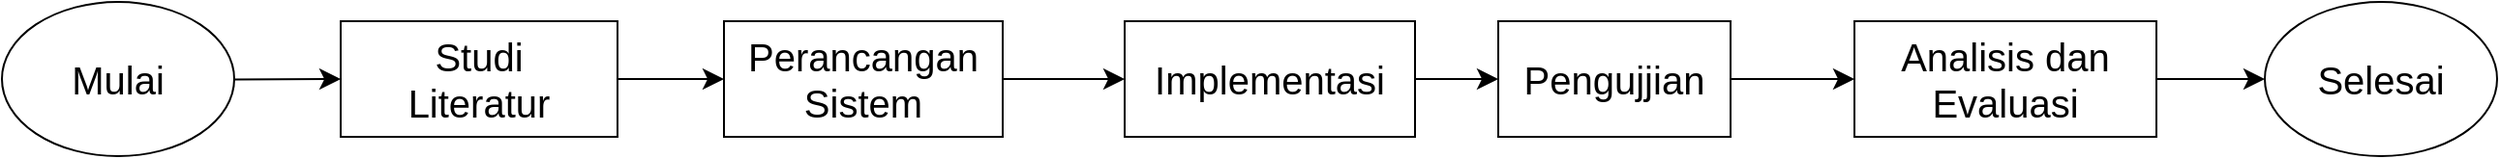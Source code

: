 <mxfile version="25.0.1" pages="3">
  <diagram name="Page-1" id="fEfEK3lMf5IORS8Htr2S">
    <mxGraphModel dx="926" dy="209" grid="0" gridSize="10" guides="1" tooltips="1" connect="1" arrows="1" fold="1" page="0" pageScale="1" pageWidth="850" pageHeight="1100" math="0" shadow="0">
      <root>
        <mxCell id="0" />
        <mxCell id="1" parent="0" />
        <mxCell id="kqiIdmSvPIW-TrbX2fSC-3" style="edgeStyle=none;curved=1;rounded=0;orthogonalLoop=1;jettySize=auto;html=1;fontSize=12;startSize=8;endSize=8;" parent="1" source="kqiIdmSvPIW-TrbX2fSC-1" target="kqiIdmSvPIW-TrbX2fSC-2" edge="1">
          <mxGeometry relative="1" as="geometry" />
        </mxCell>
        <mxCell id="kqiIdmSvPIW-TrbX2fSC-1" value="&lt;font style=&quot;font-size: 20px;&quot;&gt;Mulai&lt;/font&gt;" style="ellipse;whiteSpace=wrap;html=1;" parent="1" vertex="1">
          <mxGeometry x="-366" y="488" width="120" height="80" as="geometry" />
        </mxCell>
        <mxCell id="kqiIdmSvPIW-TrbX2fSC-5" style="edgeStyle=none;curved=1;rounded=0;orthogonalLoop=1;jettySize=auto;html=1;fontSize=12;startSize=8;endSize=8;" parent="1" source="kqiIdmSvPIW-TrbX2fSC-2" target="kqiIdmSvPIW-TrbX2fSC-4" edge="1">
          <mxGeometry relative="1" as="geometry" />
        </mxCell>
        <mxCell id="kqiIdmSvPIW-TrbX2fSC-2" value="&lt;font style=&quot;font-size: 20px;&quot;&gt;Studi&lt;/font&gt;&lt;div&gt;&lt;font style=&quot;font-size: 20px;&quot;&gt;Literatur&lt;/font&gt;&lt;/div&gt;" style="rounded=0;whiteSpace=wrap;html=1;" parent="1" vertex="1">
          <mxGeometry x="-191" y="498" width="143" height="60" as="geometry" />
        </mxCell>
        <mxCell id="kqiIdmSvPIW-TrbX2fSC-14" style="edgeStyle=none;curved=1;rounded=0;orthogonalLoop=1;jettySize=auto;html=1;fontSize=12;startSize=8;endSize=8;" parent="1" source="kqiIdmSvPIW-TrbX2fSC-4" target="kqiIdmSvPIW-TrbX2fSC-6" edge="1">
          <mxGeometry relative="1" as="geometry" />
        </mxCell>
        <mxCell id="kqiIdmSvPIW-TrbX2fSC-4" value="&lt;font style=&quot;font-size: 20px;&quot;&gt;Perancangan&lt;/font&gt;&lt;div&gt;&lt;font style=&quot;font-size: 20px;&quot;&gt;Sistem&lt;/font&gt;&lt;/div&gt;" style="rounded=0;whiteSpace=wrap;html=1;" parent="1" vertex="1">
          <mxGeometry x="7" y="498" width="144" height="60" as="geometry" />
        </mxCell>
        <mxCell id="kqiIdmSvPIW-TrbX2fSC-9" style="edgeStyle=none;curved=1;rounded=0;orthogonalLoop=1;jettySize=auto;html=1;entryX=0;entryY=0.5;entryDx=0;entryDy=0;fontSize=12;startSize=8;endSize=8;" parent="1" source="kqiIdmSvPIW-TrbX2fSC-6" target="kqiIdmSvPIW-TrbX2fSC-8" edge="1">
          <mxGeometry relative="1" as="geometry" />
        </mxCell>
        <mxCell id="kqiIdmSvPIW-TrbX2fSC-6" value="&lt;font style=&quot;font-size: 20px;&quot;&gt;Implementasi&lt;/font&gt;" style="rounded=0;whiteSpace=wrap;html=1;" parent="1" vertex="1">
          <mxGeometry x="214" y="498" width="150" height="60" as="geometry" />
        </mxCell>
        <mxCell id="kqiIdmSvPIW-TrbX2fSC-11" style="edgeStyle=none;curved=1;rounded=0;orthogonalLoop=1;jettySize=auto;html=1;entryX=0;entryY=0.5;entryDx=0;entryDy=0;fontSize=12;startSize=8;endSize=8;" parent="1" source="kqiIdmSvPIW-TrbX2fSC-8" target="kqiIdmSvPIW-TrbX2fSC-10" edge="1">
          <mxGeometry relative="1" as="geometry" />
        </mxCell>
        <mxCell id="kqiIdmSvPIW-TrbX2fSC-8" value="&lt;font style=&quot;font-size: 20px;&quot;&gt;Pengujjian&lt;/font&gt;" style="rounded=0;whiteSpace=wrap;html=1;" parent="1" vertex="1">
          <mxGeometry x="407" y="498" width="120" height="60" as="geometry" />
        </mxCell>
        <mxCell id="kqiIdmSvPIW-TrbX2fSC-13" style="edgeStyle=none;curved=1;rounded=0;orthogonalLoop=1;jettySize=auto;html=1;fontSize=12;startSize=8;endSize=8;" parent="1" source="kqiIdmSvPIW-TrbX2fSC-10" target="kqiIdmSvPIW-TrbX2fSC-12" edge="1">
          <mxGeometry relative="1" as="geometry" />
        </mxCell>
        <mxCell id="kqiIdmSvPIW-TrbX2fSC-10" value="&lt;font style=&quot;font-size: 20px;&quot;&gt;Analisis dan&lt;/font&gt;&lt;div&gt;&lt;font style=&quot;font-size: 20px;&quot;&gt;Evaluasi&lt;/font&gt;&lt;/div&gt;" style="rounded=0;whiteSpace=wrap;html=1;" parent="1" vertex="1">
          <mxGeometry x="591" y="498" width="156" height="60" as="geometry" />
        </mxCell>
        <mxCell id="kqiIdmSvPIW-TrbX2fSC-12" value="&lt;font style=&quot;font-size: 20px;&quot;&gt;Selesai&lt;/font&gt;" style="ellipse;whiteSpace=wrap;html=1;" parent="1" vertex="1">
          <mxGeometry x="803" y="488" width="120" height="80" as="geometry" />
        </mxCell>
      </root>
    </mxGraphModel>
  </diagram>
  <diagram id="XebYH0O7Da_QA7DbEOIz" name="Page-2">
    <mxGraphModel dx="3364" dy="1230" grid="0" gridSize="10" guides="1" tooltips="1" connect="1" arrows="1" fold="1" page="0" pageScale="1" pageWidth="850" pageHeight="1100" math="0" shadow="0">
      <root>
        <mxCell id="0" />
        <mxCell id="1" parent="0" />
        <mxCell id="PWRWyr70yXMViiYPrIpg-1" style="edgeStyle=orthogonalEdgeStyle;rounded=0;orthogonalLoop=1;jettySize=auto;html=1;entryX=0;entryY=0.5;entryDx=0;entryDy=0;" edge="1" parent="1" source="PWRWyr70yXMViiYPrIpg-2" target="PWRWyr70yXMViiYPrIpg-4">
          <mxGeometry relative="1" as="geometry">
            <mxPoint x="-480" y="590" as="targetPoint" />
          </mxGeometry>
        </mxCell>
        <mxCell id="PWRWyr70yXMViiYPrIpg-2" value="&lt;font style=&quot;font-size: 20px;&quot;&gt;Mulai&lt;/font&gt;" style="ellipse;whiteSpace=wrap;html=1;" vertex="1" parent="1">
          <mxGeometry x="-640" y="390" width="160" height="120" as="geometry" />
        </mxCell>
        <mxCell id="PWRWyr70yXMViiYPrIpg-3" style="edgeStyle=orthogonalEdgeStyle;rounded=0;orthogonalLoop=1;jettySize=auto;html=1;entryX=0;entryY=0.5;entryDx=0;entryDy=0;" edge="1" parent="1" source="PWRWyr70yXMViiYPrIpg-4" target="PWRWyr70yXMViiYPrIpg-12">
          <mxGeometry relative="1" as="geometry" />
        </mxCell>
        <mxCell id="PWRWyr70yXMViiYPrIpg-4" value="&lt;font style=&quot;font-size: 20px;&quot;&gt;Inisialisasi Sistem&lt;/font&gt;" style="rounded=0;whiteSpace=wrap;html=1;" vertex="1" parent="1">
          <mxGeometry x="-440" y="550" width="200" height="80" as="geometry" />
        </mxCell>
        <mxCell id="_tGlB0ukCoVsSV-JaNyE-14" style="edgeStyle=none;curved=1;rounded=0;orthogonalLoop=1;jettySize=auto;html=1;entryX=0;entryY=0.5;entryDx=0;entryDy=0;fontSize=12;startSize=8;endSize=8;" edge="1" parent="1" source="PWRWyr70yXMViiYPrIpg-10" target="PWRWyr70yXMViiYPrIpg-36">
          <mxGeometry relative="1" as="geometry" />
        </mxCell>
        <mxCell id="PWRWyr70yXMViiYPrIpg-10" value="&lt;span style=&quot;font-size: 20px;&quot;&gt;Kelembapan&lt;/span&gt;&lt;div&gt;&lt;span style=&quot;font-size: 20px;&quot;&gt;Cukup?&lt;/span&gt;&lt;/div&gt;" style="rhombus;whiteSpace=wrap;html=1;" vertex="1" parent="1">
          <mxGeometry x="120" y="510" width="160" height="160" as="geometry" />
        </mxCell>
        <mxCell id="PWRWyr70yXMViiYPrIpg-11" style="edgeStyle=orthogonalEdgeStyle;rounded=0;orthogonalLoop=1;jettySize=auto;html=1;" edge="1" parent="1" source="PWRWyr70yXMViiYPrIpg-12" target="PWRWyr70yXMViiYPrIpg-10">
          <mxGeometry relative="1" as="geometry" />
        </mxCell>
        <mxCell id="PWRWyr70yXMViiYPrIpg-12" value="&lt;span style=&quot;color: rgb(0, 0, 0); font-family: Helvetica; font-style: normal; font-variant-ligatures: normal; font-variant-caps: normal; font-weight: 400; letter-spacing: normal; orphans: 2; text-align: center; text-indent: 0px; text-transform: none; widows: 2; word-spacing: 0px; -webkit-text-stroke-width: 0px; white-space: normal; background-color: rgb(251, 251, 251); text-decoration-thickness: initial; text-decoration-style: initial; text-decoration-color: initial; float: none; display: inline !important;&quot;&gt;&lt;font style=&quot;font-size: 20px;&quot;&gt;Baca Data&lt;/font&gt;&lt;/span&gt;&lt;div&gt;&lt;span style=&quot;color: rgb(0, 0, 0); font-family: Helvetica; font-style: normal; font-variant-ligatures: normal; font-variant-caps: normal; font-weight: 400; letter-spacing: normal; orphans: 2; text-align: center; text-indent: 0px; text-transform: none; widows: 2; word-spacing: 0px; -webkit-text-stroke-width: 0px; white-space: normal; background-color: rgb(251, 251, 251); text-decoration-thickness: initial; text-decoration-style: initial; text-decoration-color: initial; float: none; display: inline !important;&quot;&gt;&lt;font style=&quot;font-size: 20px;&quot;&gt;Sensor&lt;/font&gt;&lt;/span&gt;&lt;/div&gt;" style="shape=parallelogram;perimeter=parallelogramPerimeter;whiteSpace=wrap;html=1;fixedSize=1;" vertex="1" parent="1">
          <mxGeometry x="-160" y="550" width="200" height="80" as="geometry" />
        </mxCell>
        <mxCell id="PWRWyr70yXMViiYPrIpg-15" value="&lt;font face=&quot;Helvetica&quot; style=&quot;font-size: 20px;&quot;&gt;Matikan Solenoid Valve dan Pompa&lt;/font&gt;" style="rounded=0;whiteSpace=wrap;html=1;" vertex="1" parent="1">
          <mxGeometry x="1036" y="384" width="200" height="80" as="geometry" />
        </mxCell>
        <mxCell id="PWRWyr70yXMViiYPrIpg-16" value="" style="edgeStyle=orthogonalEdgeStyle;rounded=0;orthogonalLoop=1;jettySize=auto;html=1;" edge="1" parent="1" source="PWRWyr70yXMViiYPrIpg-17" target="PWRWyr70yXMViiYPrIpg-21">
          <mxGeometry relative="1" as="geometry" />
        </mxCell>
        <mxCell id="PWRWyr70yXMViiYPrIpg-17" value="&lt;span style=&quot;font-size: 20px;&quot;&gt;Apakah suhu&amp;nbsp;&lt;/span&gt;&lt;div&gt;&lt;span style=&quot;font-size: 20px;&quot;&gt;diatas 30&amp;nbsp;&lt;/span&gt;&lt;/div&gt;&lt;div&gt;&lt;span style=&quot;font-size: 20px;&quot;&gt;derajat celcius?&lt;/span&gt;&lt;/div&gt;" style="rhombus;whiteSpace=wrap;html=1;" vertex="1" parent="1">
          <mxGeometry x="498" y="737" width="237.5" height="170" as="geometry" />
        </mxCell>
        <mxCell id="PWRWyr70yXMViiYPrIpg-21" value="&lt;font style=&quot;font-size: 20px;&quot;&gt;Aktifkan Solenoid Valve dan Pompa&lt;/font&gt;" style="whiteSpace=wrap;html=1;" vertex="1" parent="1">
          <mxGeometry x="953" y="782" width="310" height="80" as="geometry" />
        </mxCell>
        <mxCell id="PWRWyr70yXMViiYPrIpg-31" style="edgeStyle=orthogonalEdgeStyle;rounded=0;orthogonalLoop=1;jettySize=auto;html=1;entryX=0;entryY=0.5;entryDx=0;entryDy=0;" edge="1" parent="1" source="PWRWyr70yXMViiYPrIpg-34" target="PWRWyr70yXMViiYPrIpg-35">
          <mxGeometry relative="1" as="geometry" />
        </mxCell>
        <mxCell id="PWRWyr70yXMViiYPrIpg-34" value="&lt;font style=&quot;font-size: 20px;&quot;&gt;Matikan Sistem&lt;/font&gt;" style="whiteSpace=wrap;html=1;" vertex="1" parent="1">
          <mxGeometry x="1263" y="565" width="170" height="70" as="geometry" />
        </mxCell>
        <mxCell id="PWRWyr70yXMViiYPrIpg-35" value="&lt;font style=&quot;font-size: 20px;&quot;&gt;Selesai&lt;/font&gt;" style="ellipse;whiteSpace=wrap;html=1;" vertex="1" parent="1">
          <mxGeometry x="1503" y="560" width="120" height="80" as="geometry" />
        </mxCell>
        <mxCell id="PWRWyr70yXMViiYPrIpg-36" value="&lt;span style=&quot;font-size: 20px;&quot;&gt;Apakah suhu&amp;nbsp;&lt;/span&gt;&lt;div&gt;&lt;span style=&quot;font-size: 20px;&quot;&gt;diatas 30&amp;nbsp;&lt;/span&gt;&lt;/div&gt;&lt;div&gt;&lt;span style=&quot;font-size: 20px;&quot;&gt;derajat celcius?&lt;/span&gt;&lt;/div&gt;" style="rhombus;whiteSpace=wrap;html=1;" vertex="1" parent="1">
          <mxGeometry x="429" y="356" width="237.5" height="170" as="geometry" />
        </mxCell>
      </root>
    </mxGraphModel>
  </diagram>
  <diagram id="v3_L0HMxVUmAAvEsDXfx" name="Page-3">
    <mxGraphModel dx="4323" dy="2050" grid="0" gridSize="10" guides="1" tooltips="1" connect="1" arrows="1" fold="1" page="1" pageScale="1" pageWidth="850" pageHeight="1100" math="0" shadow="0">
      <root>
        <mxCell id="0" />
        <mxCell id="1" parent="0" />
        <mxCell id="MIV511B591KRfzBowYcn-1" style="edgeStyle=orthogonalEdgeStyle;rounded=0;orthogonalLoop=1;jettySize=auto;html=1;entryX=0;entryY=0.5;entryDx=0;entryDy=0;strokeWidth=2;endArrow=block;endFill=1;" parent="1" source="MIV511B591KRfzBowYcn-2" target="MIV511B591KRfzBowYcn-4" edge="1">
          <mxGeometry relative="1" as="geometry">
            <mxPoint x="-480" y="590" as="targetPoint" />
          </mxGeometry>
        </mxCell>
        <mxCell id="MIV511B591KRfzBowYcn-2" value="&lt;font style=&quot;font-size: 20px;&quot;&gt;Mulai&lt;/font&gt;" style="ellipse;whiteSpace=wrap;html=1;strokeWidth=2;" parent="1" vertex="1">
          <mxGeometry x="-802" y="530" width="160" height="120" as="geometry" />
        </mxCell>
        <mxCell id="MIV511B591KRfzBowYcn-3" style="edgeStyle=orthogonalEdgeStyle;rounded=0;orthogonalLoop=1;jettySize=auto;html=1;entryX=0;entryY=0.5;entryDx=0;entryDy=0;strokeWidth=2;endArrow=block;endFill=1;" parent="1" source="MIV511B591KRfzBowYcn-4" target="MIV511B591KRfzBowYcn-8" edge="1">
          <mxGeometry relative="1" as="geometry" />
        </mxCell>
        <mxCell id="MIV511B591KRfzBowYcn-4" value="&lt;font style=&quot;font-size: 20px;&quot;&gt;Inisialisasi Sistem&lt;/font&gt;" style="rounded=0;whiteSpace=wrap;html=1;strokeWidth=2;" parent="1" vertex="1">
          <mxGeometry x="-440" y="550" width="200" height="80" as="geometry" />
        </mxCell>
        <mxCell id="yj4hxWxQVgTyFjm1ZIjk-18" style="edgeStyle=orthogonalEdgeStyle;rounded=0;orthogonalLoop=1;jettySize=auto;html=1;entryX=0;entryY=0.5;entryDx=0;entryDy=0;fontSize=12;startSize=8;endSize=8;exitX=0.5;exitY=1;exitDx=0;exitDy=0;strokeWidth=2;endArrow=block;endFill=1;" parent="1" source="MIV511B591KRfzBowYcn-6" target="yj4hxWxQVgTyFjm1ZIjk-13" edge="1">
          <mxGeometry relative="1" as="geometry" />
        </mxCell>
        <mxCell id="yj4hxWxQVgTyFjm1ZIjk-29" value="Tidak" style="edgeLabel;html=1;align=center;verticalAlign=middle;resizable=0;points=[];fontSize=20;" parent="yj4hxWxQVgTyFjm1ZIjk-18" vertex="1" connectable="0">
          <mxGeometry x="-0.321" y="-1" relative="1" as="geometry">
            <mxPoint as="offset" />
          </mxGeometry>
        </mxCell>
        <mxCell id="s51fXqzdxu3SoiSa7u-e-1" style="edgeStyle=orthogonalEdgeStyle;rounded=0;orthogonalLoop=1;jettySize=auto;html=1;entryX=0.5;entryY=0;entryDx=0;entryDy=0;fontSize=12;startSize=8;endSize=8;strokeWidth=2;" parent="1" source="MIV511B591KRfzBowYcn-6" target="yj4hxWxQVgTyFjm1ZIjk-21" edge="1">
          <mxGeometry relative="1" as="geometry" />
        </mxCell>
        <mxCell id="s51fXqzdxu3SoiSa7u-e-2" value="&lt;font style=&quot;font-size: 20px;&quot;&gt;Ya&lt;/font&gt;" style="edgeLabel;html=1;align=center;verticalAlign=middle;resizable=0;points=[];fontSize=12;" parent="s51fXqzdxu3SoiSa7u-e-1" vertex="1" connectable="0">
          <mxGeometry x="-0.352" y="2" relative="1" as="geometry">
            <mxPoint x="-1" as="offset" />
          </mxGeometry>
        </mxCell>
        <mxCell id="MIV511B591KRfzBowYcn-6" value="&lt;span style=&quot;font-size: 20px;&quot;&gt;Kelembapan&lt;/span&gt;&lt;div&gt;&lt;span style=&quot;font-size: 20px;&quot;&gt;di atas 55% dan&amp;nbsp;&lt;/span&gt;&lt;/div&gt;&lt;div&gt;&lt;span style=&quot;font-size: 20px;&quot;&gt;suhu diatas 30%&amp;nbsp;&lt;/span&gt;&lt;/div&gt;&lt;div&gt;&lt;span style=&quot;font-size: 20px;&quot;&gt;derajat celcius?&lt;/span&gt;&lt;/div&gt;" style="rhombus;whiteSpace=wrap;html=1;strokeWidth=2;" parent="1" vertex="1">
          <mxGeometry x="240" y="474.25" width="313" height="231.5" as="geometry" />
        </mxCell>
        <mxCell id="yj4hxWxQVgTyFjm1ZIjk-14" style="edgeStyle=orthogonalEdgeStyle;rounded=0;orthogonalLoop=1;jettySize=auto;html=1;fontSize=12;startSize=8;endSize=8;strokeWidth=2;endArrow=block;endFill=1;" parent="1" source="MIV511B591KRfzBowYcn-8" target="MIV511B591KRfzBowYcn-6" edge="1">
          <mxGeometry relative="1" as="geometry" />
        </mxCell>
        <mxCell id="MIV511B591KRfzBowYcn-8" value="&lt;span style=&quot;color: rgb(0, 0, 0); font-family: Helvetica; font-style: normal; font-variant-ligatures: normal; font-variant-caps: normal; font-weight: 400; letter-spacing: normal; orphans: 2; text-align: center; text-indent: 0px; text-transform: none; widows: 2; word-spacing: 0px; -webkit-text-stroke-width: 0px; white-space: normal; background-color: rgb(251, 251, 251); text-decoration-thickness: initial; text-decoration-style: initial; text-decoration-color: initial; float: none; display: inline !important;&quot;&gt;&lt;font style=&quot;font-size: 20px;&quot;&gt;Baca Data&lt;/font&gt;&lt;/span&gt;&lt;div&gt;&lt;span style=&quot;color: rgb(0, 0, 0); font-family: Helvetica; font-style: normal; font-variant-ligatures: normal; font-variant-caps: normal; font-weight: 400; letter-spacing: normal; orphans: 2; text-align: center; text-indent: 0px; text-transform: none; widows: 2; word-spacing: 0px; -webkit-text-stroke-width: 0px; white-space: normal; background-color: rgb(251, 251, 251); text-decoration-thickness: initial; text-decoration-style: initial; text-decoration-color: initial; float: none; display: inline !important;&quot;&gt;&lt;font style=&quot;font-size: 20px;&quot;&gt;Sensor&lt;/font&gt;&lt;/span&gt;&lt;/div&gt;" style="shape=parallelogram;perimeter=parallelogramPerimeter;whiteSpace=wrap;html=1;fixedSize=1;strokeWidth=2;" parent="1" vertex="1">
          <mxGeometry x="-160" y="550" width="200" height="80" as="geometry" />
        </mxCell>
        <mxCell id="yj4hxWxQVgTyFjm1ZIjk-2" value="&lt;font face=&quot;Helvetica&quot; style=&quot;font-size: 20px;&quot;&gt;Aktifkan Pompa DC Mini dan Buzzer&lt;/font&gt;" style="rounded=0;whiteSpace=wrap;html=1;fontFamily=Verdana;strokeWidth=2;" parent="1" vertex="1">
          <mxGeometry x="1610" y="1191.75" width="257" height="99" as="geometry" />
        </mxCell>
        <mxCell id="yj4hxWxQVgTyFjm1ZIjk-20" style="edgeStyle=orthogonalEdgeStyle;rounded=0;orthogonalLoop=1;jettySize=auto;html=1;entryX=0;entryY=0.5;entryDx=0;entryDy=0;fontSize=12;startSize=8;endSize=8;exitX=0.5;exitY=1;exitDx=0;exitDy=0;strokeWidth=2;endArrow=block;endFill=1;" parent="1" source="yj4hxWxQVgTyFjm1ZIjk-13" target="yj4hxWxQVgTyFjm1ZIjk-19" edge="1">
          <mxGeometry relative="1" as="geometry" />
        </mxCell>
        <mxCell id="yj4hxWxQVgTyFjm1ZIjk-31" value="Tidak" style="edgeLabel;html=1;align=center;verticalAlign=middle;resizable=0;points=[];fontSize=20;" parent="yj4hxWxQVgTyFjm1ZIjk-20" vertex="1" connectable="0">
          <mxGeometry x="-0.374" y="-3" relative="1" as="geometry">
            <mxPoint y="-1" as="offset" />
          </mxGeometry>
        </mxCell>
        <mxCell id="yj4hxWxQVgTyFjm1ZIjk-24" style="edgeStyle=orthogonalEdgeStyle;rounded=0;orthogonalLoop=1;jettySize=auto;html=1;entryX=0;entryY=0.5;entryDx=0;entryDy=0;fontSize=12;startSize=8;endSize=8;strokeWidth=2;endArrow=block;endFill=1;" parent="1" source="yj4hxWxQVgTyFjm1ZIjk-13" target="yj4hxWxQVgTyFjm1ZIjk-21" edge="1">
          <mxGeometry relative="1" as="geometry" />
        </mxCell>
        <mxCell id="yj4hxWxQVgTyFjm1ZIjk-30" value="Ya" style="edgeLabel;html=1;align=center;verticalAlign=middle;resizable=0;points=[];fontSize=20;" parent="yj4hxWxQVgTyFjm1ZIjk-24" vertex="1" connectable="0">
          <mxGeometry x="-0.128" y="2" relative="1" as="geometry">
            <mxPoint x="1" as="offset" />
          </mxGeometry>
        </mxCell>
        <mxCell id="yj4hxWxQVgTyFjm1ZIjk-13" value="&lt;span style=&quot;font-size: 20px;&quot;&gt;Apakah&amp;nbsp;&lt;/span&gt;&lt;span style=&quot;font-size: 20px; background-color: initial;&quot;&gt;kelembapan&amp;nbsp;&lt;/span&gt;&lt;div&gt;&lt;div&gt;&lt;span style=&quot;font-size: 20px;&quot;&gt;diatas 55% dan&amp;nbsp;&lt;/span&gt;&lt;/div&gt;&lt;div&gt;&lt;span style=&quot;font-size: 20px;&quot;&gt;suhu dibawah&amp;nbsp;&lt;/span&gt;&lt;span style=&quot;font-size: 20px; background-color: initial;&quot;&gt;30%?&lt;/span&gt;&lt;/div&gt;&lt;/div&gt;" style="rhombus;whiteSpace=wrap;html=1;strokeWidth=2;" parent="1" vertex="1">
          <mxGeometry x="557.75" y="788.75" width="352.5" height="281" as="geometry" />
        </mxCell>
        <mxCell id="yj4hxWxQVgTyFjm1ZIjk-25" style="edgeStyle=orthogonalEdgeStyle;rounded=0;orthogonalLoop=1;jettySize=auto;html=1;entryX=0;entryY=0.5;entryDx=0;entryDy=0;fontSize=12;startSize=8;endSize=8;exitX=1;exitY=0.5;exitDx=0;exitDy=0;strokeWidth=2;endArrow=block;endFill=1;" parent="1" source="yj4hxWxQVgTyFjm1ZIjk-19" target="yj4hxWxQVgTyFjm1ZIjk-2" edge="1">
          <mxGeometry relative="1" as="geometry">
            <Array as="points">
              <mxPoint x="1426" y="1241" />
              <mxPoint x="1426" y="1241" />
            </Array>
          </mxGeometry>
        </mxCell>
        <mxCell id="yj4hxWxQVgTyFjm1ZIjk-26" value="Ya" style="edgeLabel;html=1;align=center;verticalAlign=middle;resizable=0;points=[];fontSize=20;" parent="yj4hxWxQVgTyFjm1ZIjk-25" vertex="1" connectable="0">
          <mxGeometry x="0.164" y="1" relative="1" as="geometry">
            <mxPoint y="-1" as="offset" />
          </mxGeometry>
        </mxCell>
        <mxCell id="yj4hxWxQVgTyFjm1ZIjk-27" style="edgeStyle=orthogonalEdgeStyle;rounded=0;orthogonalLoop=1;jettySize=auto;html=1;entryX=0.5;entryY=1;entryDx=0;entryDy=0;fontSize=12;startSize=8;endSize=8;exitX=0.5;exitY=1;exitDx=0;exitDy=0;strokeWidth=2;endArrow=block;endFill=1;" parent="1" source="s51fXqzdxu3SoiSa7u-e-3" target="MIV511B591KRfzBowYcn-8" edge="1">
          <mxGeometry relative="1" as="geometry">
            <mxPoint x="1399.25" y="1717.75" as="sourcePoint" />
            <mxPoint x="219" y="966" as="targetPoint" />
            <Array as="points">
              <mxPoint x="1404" y="1755" />
              <mxPoint x="-60" y="1755" />
            </Array>
          </mxGeometry>
        </mxCell>
        <mxCell id="yj4hxWxQVgTyFjm1ZIjk-32" value="Tidak" style="edgeLabel;html=1;align=center;verticalAlign=middle;resizable=0;points=[];fontSize=20;" parent="yj4hxWxQVgTyFjm1ZIjk-27" vertex="1" connectable="0">
          <mxGeometry x="-0.424" relative="1" as="geometry">
            <mxPoint as="offset" />
          </mxGeometry>
        </mxCell>
        <mxCell id="s51fXqzdxu3SoiSa7u-e-5" style="edgeStyle=orthogonalEdgeStyle;rounded=0;orthogonalLoop=1;jettySize=auto;html=1;entryX=0;entryY=0.5;entryDx=0;entryDy=0;fontSize=12;startSize=8;endSize=8;exitX=0.5;exitY=1;exitDx=0;exitDy=0;strokeWidth=2;" parent="1" source="yj4hxWxQVgTyFjm1ZIjk-19" target="s51fXqzdxu3SoiSa7u-e-3" edge="1">
          <mxGeometry relative="1" as="geometry" />
        </mxCell>
        <mxCell id="s51fXqzdxu3SoiSa7u-e-9" value="&lt;font style=&quot;font-size: 20px;&quot;&gt;Tidak&lt;/font&gt;" style="edgeLabel;html=1;align=center;verticalAlign=middle;resizable=0;points=[];fontSize=12;" parent="s51fXqzdxu3SoiSa7u-e-5" vertex="1" connectable="0">
          <mxGeometry x="-0.289" y="1" relative="1" as="geometry">
            <mxPoint as="offset" />
          </mxGeometry>
        </mxCell>
        <mxCell id="yj4hxWxQVgTyFjm1ZIjk-19" value="&lt;span style=&quot;font-size: 20px;&quot;&gt;Apakah&amp;nbsp;&lt;/span&gt;&lt;span style=&quot;font-size: 20px; background-color: initial;&quot;&gt;kelembapan&amp;nbsp;&lt;/span&gt;&lt;div&gt;&lt;div&gt;&lt;span style=&quot;font-size: 20px;&quot;&gt;dibawah 55% dan&amp;nbsp;&lt;/span&gt;&lt;/div&gt;&lt;div&gt;&lt;span style=&quot;font-size: 20px;&quot;&gt;suhu diatas&amp;nbsp;&lt;/span&gt;&lt;span style=&quot;font-size: 20px; background-color: initial;&quot;&gt;30%?&lt;/span&gt;&lt;/div&gt;&lt;/div&gt;" style="rhombus;whiteSpace=wrap;html=1;strokeWidth=2;" parent="1" vertex="1">
          <mxGeometry x="944" y="1100.75" width="352.5" height="281" as="geometry" />
        </mxCell>
        <mxCell id="yj4hxWxQVgTyFjm1ZIjk-21" value="Matikan Pompa DC Mini&amp;nbsp;&lt;div&gt;dan Buzzer&lt;/div&gt;" style="rounded=0;whiteSpace=wrap;html=1;fontSize=20;strokeWidth=2;" parent="1" vertex="1">
          <mxGeometry x="1042" y="878.25" width="276.75" height="102" as="geometry" />
        </mxCell>
        <mxCell id="s51fXqzdxu3SoiSa7u-e-6" style="edgeStyle=orthogonalEdgeStyle;rounded=0;orthogonalLoop=1;jettySize=auto;html=1;entryX=1;entryY=0.5;entryDx=0;entryDy=0;fontSize=12;startSize=8;endSize=8;strokeWidth=2;" parent="1" source="s51fXqzdxu3SoiSa7u-e-3" target="yj4hxWxQVgTyFjm1ZIjk-21" edge="1">
          <mxGeometry relative="1" as="geometry">
            <Array as="points">
              <mxPoint x="1996" y="1576" />
              <mxPoint x="1996" y="929" />
            </Array>
          </mxGeometry>
        </mxCell>
        <mxCell id="s51fXqzdxu3SoiSa7u-e-7" value="Ya" style="edgeLabel;html=1;align=center;verticalAlign=middle;resizable=0;points=[];fontSize=20;" parent="s51fXqzdxu3SoiSa7u-e-6" vertex="1" connectable="0">
          <mxGeometry x="-0.812" y="6" relative="1" as="geometry">
            <mxPoint as="offset" />
          </mxGeometry>
        </mxCell>
        <mxCell id="s51fXqzdxu3SoiSa7u-e-3" value="&lt;span style=&quot;font-size: 20px;&quot;&gt;Apakah&amp;nbsp;&lt;/span&gt;&lt;span style=&quot;font-size: 20px; background-color: initial;&quot;&gt;kelembapan&amp;nbsp;&lt;/span&gt;&lt;div&gt;&lt;div&gt;&lt;span style=&quot;font-size: 20px;&quot;&gt;dibawah 55% dan&amp;nbsp;&lt;/span&gt;&lt;/div&gt;&lt;div&gt;&lt;span style=&quot;font-size: 20px;&quot;&gt;suhu dibawah&amp;nbsp;&lt;/span&gt;&lt;span style=&quot;font-size: 20px; background-color: initial;&quot;&gt;30%?&lt;/span&gt;&lt;/div&gt;&lt;/div&gt;" style="rhombus;whiteSpace=wrap;html=1;strokeWidth=2;" parent="1" vertex="1">
          <mxGeometry x="1228" y="1436" width="352.5" height="281" as="geometry" />
        </mxCell>
      </root>
    </mxGraphModel>
  </diagram>
</mxfile>

